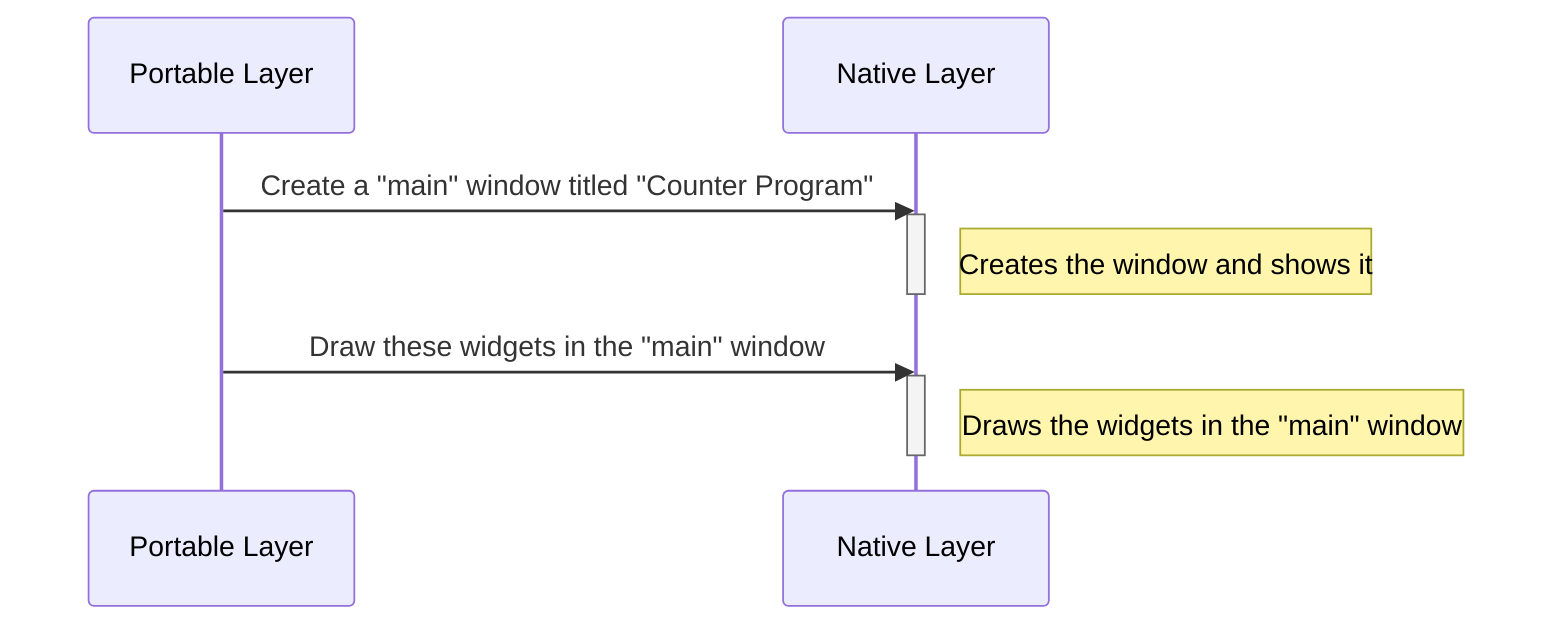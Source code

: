 sequenceDiagram
    Portable Layer ->> Native Layer: Create a "main" window titled "Counter Program"
    activate Native Layer
    note right of Native Layer: Creates the window and shows it
    deactivate Native Layer
    Portable Layer ->> Native Layer: Draw these widgets in the "main" window
    activate Native Layer
    note right of Native Layer: Draws the widgets in the "main" window
    deactivate Native Layer